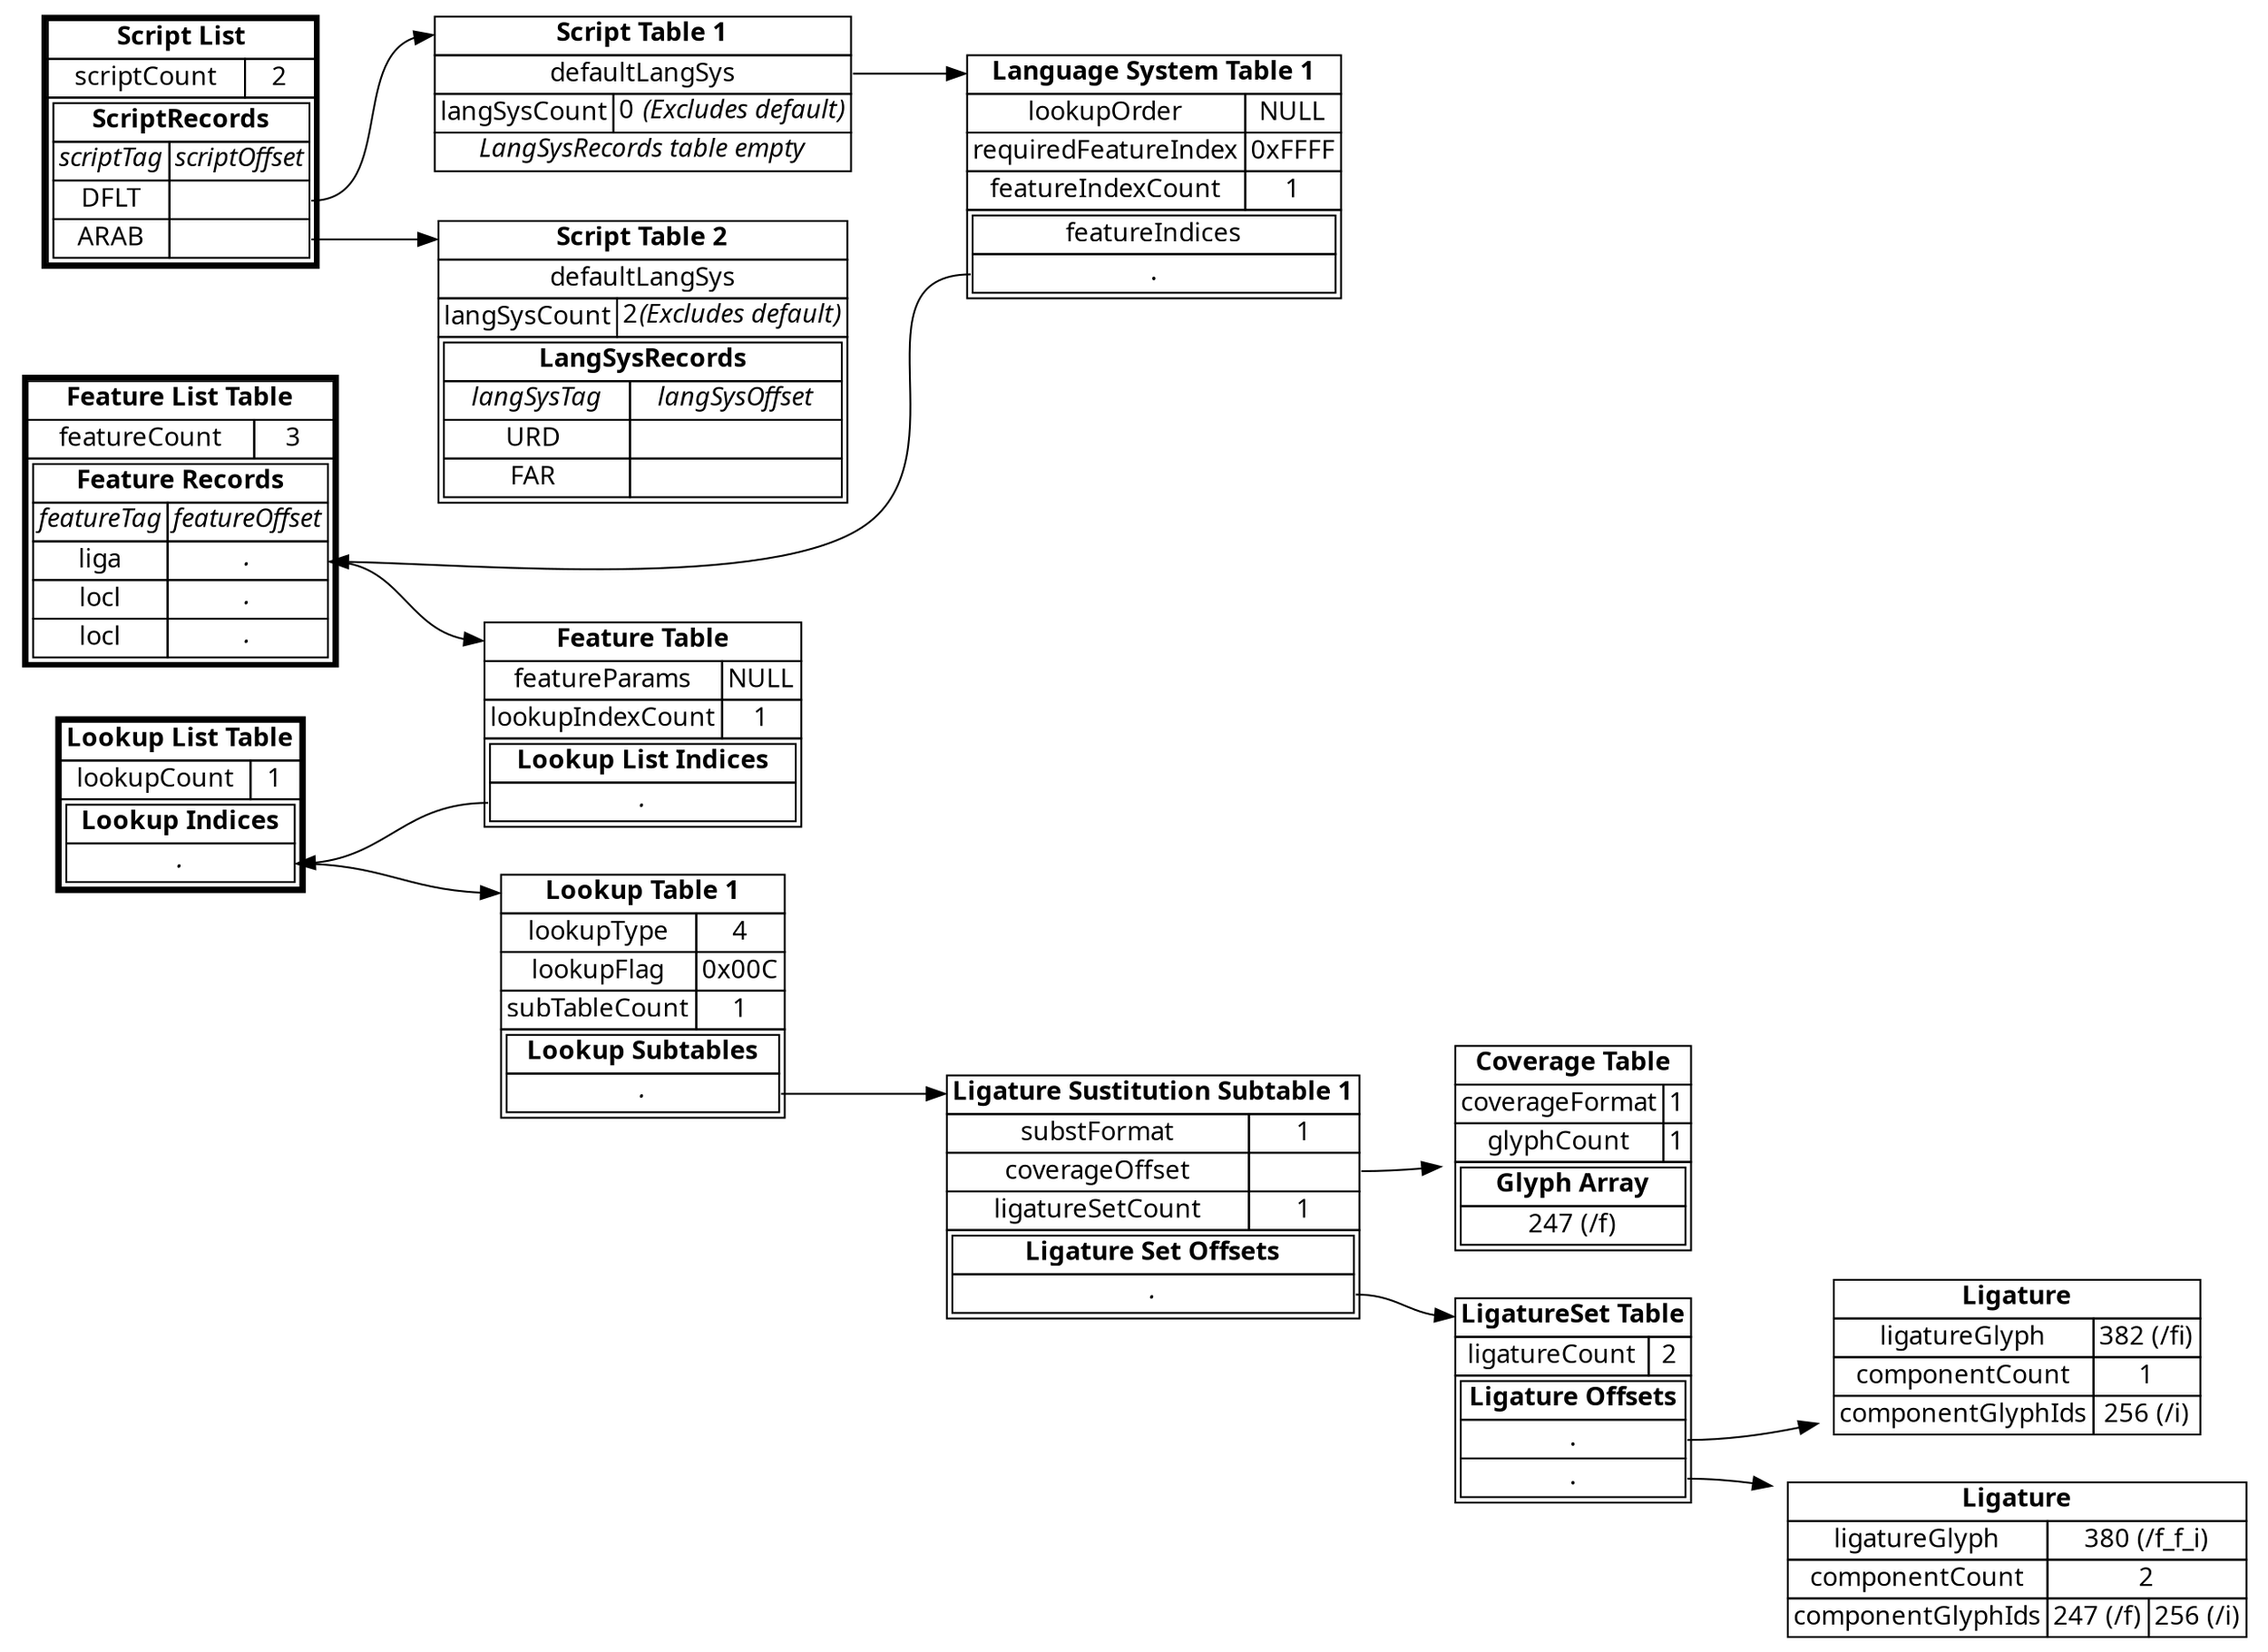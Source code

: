 
digraph structs {
  overlap = false;
splines = true;
rankdir =LR;
   graph [fontname = "Abel"];
 node [fontname = "Abel"];
 edge [fontname = "Abel"];
    node [shape=plaintext];
    script [label=<
<TABLE BORDER="3" CELLBORDER="1" CELLSPACING="0">
  <TR><TD COLSPAN="2"><B>Script List</B></TD></TR>
  <TR><TD>scriptCount</TD><TD>2</TD></TR>
  <TR><TD COLSPAN="2">
    <TABLE BORDER="0" CELLBORDER="1" CELLSPACING="0">
      <TR><TD COLSPAN="2"><B>ScriptRecords</B></TD></TR>
      <TR><TD><I>scriptTag</I></TD><TD><I>scriptOffset</I></TD></TR>
      <TR><TD>DFLT</TD><TD PORT="dflt"></TD></TR>
      <TR><TD>ARAB</TD><TD PORT="arab"></TD></TR>
    </TABLE>
  </TD></TR>
</TABLE>
    >];
    st1 [label=<
<TABLE BORDER="0" CELLBORDER="1" CELLSPACING="0">
  <TR><TD COLSPAN="2" PORT="head"><B>Script Table 1</B></TD></TR>
  <TR><TD COLSPAN="2" PORT="defaultLangSys">defaultLangSys</TD></TR>
  <TR><TD>langSysCount</TD><TD>0 <I>(Excludes default)</I></TD></TR>
  <TR><TD COLSPAN="2"><I>LangSysRecords table empty</I></TD></TR>
</TABLE>
>];


    st2 [label=<
<TABLE BORDER="0" CELLBORDER="1" CELLSPACING="0">

  <TR><TD COLSPAN="2" PORT="head"><B>Script Table 2</B></TD></TR>
  <TR><TD COLSPAN="2" PORT="defaultLangSys2">defaultLangSys</TD></TR>
  <TR><TD>langSysCount</TD><TD>2<I>(Excludes default)</I></TD></TR>
  <TR><TD COLSPAN="2">
    <TABLE BORDER="0" CELLBORDER="1" CELLSPACING="0">
      <TR><TD COLSPAN="2"><B>LangSysRecords</B></TD></TR>
      <tr><TD><I>langSysTag</I></TD><TD><I>langSysOffset</I></TD></tr>
      <tr><TD>URD </TD><TD  PORT="urd"></TD></tr>
      <tr><TD>FAR </TD><TD PORT="far"></TD></tr>
    </TABLE>
  </TD></TR>
</TABLE>
>];

    lst1 [label=<
<TABLE BORDER="0" CELLBORDER="1" CELLSPACING="0">
  <TR><TD COLSPAN="2" PORT="head"><B>Language System Table 1</B></TD></TR>
  <TR><TD>lookupOrder</TD><TD>NULL</TD></TR>
  <TR><TD>requiredFeatureIndex</TD><TD>0xFFFF</TD></TR>
  <TR><TD>featureIndexCount</TD><TD>1</TD></TR>
    <TR><TD COLSPAN="2">
    <TABLE BORDER="0" CELLBORDER="1" CELLSPACING="0">
      <TR><TD>featureIndices</TD></TR>
      <tr><TD PORT="featureList">.</TD></tr>
    </TABLE>
  </TD></TR>
</TABLE>
  >];

/*
  lst2 [label=<
<TABLE BORDER="0" CELLBORDER="1" CELLSPACING="0">
  <TR><TD COLSPAN="2" PORT="head"><B>Language System Table 2</B></TD></TR>
  <TR><TD COLSPAN="2">...</TD></TR>
    <TR><TD COLSPAN="2">
    <TABLE BORDER="0" CELLBORDER="1" CELLSPACING="0">
      <TR><TD>featureIndices</TD></TR>
      <tr><TD PORT="featureList">.</TD></tr>
    </TABLE>
  </TD></TR>
</TABLE>
>];

  lst3 [label=<
<TABLE BORDER="0" CELLBORDER="1" CELLSPACING="0">
  <TR><TD COLSPAN="2" PORT="head"><B>Language System Table 3</B></TD></TR>
  <TR><TD COLSPAN="2">...</TD></TR>
    <TR><TD COLSPAN="2">
    <TABLE BORDER="0" CELLBORDER="1" CELLSPACING="0">
      <TR><TD>featureIndices</TD></TR>
      <tr><TD PORT="featureList">.</TD></tr>
    </TABLE>
  </TD></TR>
</TABLE>
>];
*/

    featureList [label=<
<TABLE BORDER="3" CELLBORDER="1" CELLSPACING="0">
  <TR><TD COLSPAN="2"><B>Feature List Table</B></TD></TR>
  <TR><TD>featureCount</TD><TD>3</TD></TR>
    <TR><TD COLSPAN="2">
    <TABLE BORDER="0" CELLBORDER="1" CELLSPACING="0">
      <TR><TD COLSPAN="2"><B>Feature Records</B></TD></TR>
      <tr><TD><I>featureTag</I></TD><TD><I>featureOffset</I></TD></tr>
      <tr><TD PORT="liga">liga</TD><TD PORT="ligaOff"><I>.</I></TD></tr>
      <tr><TD PORT="locl1">locl</TD><TD><I>.</I></TD></tr>
      <tr><TD PORT="locl2">locl</TD><TD><I>.</I></TD></tr>
    </TABLE>
  </TD></TR>
</TABLE>
>];

  feat1 [label=<
<TABLE BORDER="0" CELLBORDER="1" CELLSPACING="0">
  <TR><TD COLSPAN="2" PORT="head"><B>Feature Table</B></TD></TR>
  <TR><TD>featureParams</TD><TD>NULL</TD></TR>
  <TR><TD>lookupIndexCount</TD><TD>1</TD></TR>
    <TR><TD COLSPAN="2">
    <TABLE BORDER="0" CELLBORDER="1" CELLSPACING="0">
      <TR><TD><B>Lookup List Indices</B></TD></TR>
      <tr><td PORT="index1"><I>.</I></td></tr>
    </TABLE>
  </TD></TR>
</TABLE>
>];

  lookupList [label=<
<TABLE BORDER="3" CELLBORDER="1" CELLSPACING="0">
  <TR><TD COLSPAN="2" PORT="head"><B>Lookup List Table</B></TD></TR>
  <TR><TD>lookupCount</TD><TD>1</TD></TR>
    <TR><TD COLSPAN="2">
    <TABLE BORDER="0" CELLBORDER="1" CELLSPACING="0">
      <TR><TD><B>Lookup Indices</B></TD></TR>
      <tr><td PORT="ll1"><I>.</I></td></tr>
    </TABLE>
  </TD></TR>
</TABLE>
>];


  lookup1 [label=<
<TABLE BORDER="0" CELLBORDER="1" CELLSPACING="0">
  <TR><TD COLSPAN="2" PORT="head"><B>Lookup Table 1</B></TD></TR>
  <TR><TD>lookupType</TD><TD>4</TD></TR>
  <TR><TD>lookupFlag</TD><TD>0x00C</TD></TR>
  <TR><TD>subTableCount</TD><TD>1</TD></TR>
    <TR><TD COLSPAN="2">
    <TABLE BORDER="0" CELLBORDER="1" CELLSPACING="0">
      <TR><TD><B>Lookup Subtables</B></TD></TR>
      <tr><td PORT="ll1s"><I>.</I></td></tr>
    </TABLE>
  </TD></TR>
</TABLE>
>];

lig1 [label=<
<TABLE BORDER="0" CELLBORDER="1" CELLSPACING="0">
  <TR><TD COLSPAN="2" PORT="head"><B>Ligature Sustitution Subtable 1</B></TD></TR>
  <TR><TD>substFormat</TD><TD>1</TD></TR>
  <TR><TD>coverageOffset</TD><TD PORT="coverage"></TD></TR>
  <TR><TD>ligatureSetCount</TD><TD>1</TD></TR>
    <TR><TD COLSPAN="2">
    <TABLE BORDER="0" CELLBORDER="1" CELLSPACING="0">
      <TR><TD><B>Ligature Set Offsets</B></TD></TR>
      <tr><td PORT="ligsetoff1"><I>.</I></td></tr>
    </TABLE>
  </TD></TR>
</TABLE>
>];

coverage [label=<
<TABLE BORDER="0" CELLBORDER="1" CELLSPACING="0">
  <TR><TD COLSPAN="2" PORT="head"><B>Coverage Table</B></TD></TR>
  <TR><TD>coverageFormat</TD><TD>1</TD></TR>
  <TR><TD>glyphCount</TD><TD>1</TD></TR>
    <TR><TD COLSPAN="2">
    <TABLE BORDER="0" CELLBORDER="1" CELLSPACING="0">
      <TR><TD><B>Glyph Array</B></TD></TR>
      <tr><td>247 (/f)</td></tr>
    </TABLE>
  </TD></TR>
</TABLE>
>]

ligatureset [label=<
<TABLE BORDER="0" CELLBORDER="1" CELLSPACING="0">
  <TR><TD COLSPAN="2" PORT="head"><B>LigatureSet Table</B></TD></TR>
  <TR><TD>ligatureCount</TD><TD>2</TD></TR>
    <TR><TD COLSPAN="2">
    <TABLE BORDER="0" CELLBORDER="1" CELLSPACING="0">
      <TR><TD><B>Ligature Offsets</B></TD></TR>
      <tr><td PORT="fiLigature">.</td></tr>
      <tr><td PORT="ffiLigature">.</td></tr>
    </TABLE>
  </TD></TR>
</TABLE>
>];

fiLigature [label=<
<TABLE BORDER="0" CELLBORDER="1" CELLSPACING="0">
  <TR><TD COLSPAN="2" PORT="head"><B>Ligature</B></TD></TR>
  <TR><TD>ligatureGlyph</TD><TD>382 (/fi)</TD></TR>
  <TR><TD>componentCount</TD><TD>1</TD></TR>
  <TR><TD>componentGlyphIds</TD><TD>256 (/i)</TD></TR>
</TABLE>
>];

ffiLigature [label=<
<TABLE BORDER="0" CELLBORDER="1" CELLSPACING="0">
  <TR><TD COLSPAN="3" PORT="head"><B>Ligature</B></TD></TR>
  <TR><TD>ligatureGlyph</TD><TD COLSPAN="2">380 (/f_f_i)</TD></TR>
  <TR><TD>componentCount</TD><TD COLSPAN="2">2</TD></TR>
  <TR><TD>componentGlyphIds</TD><td>247 (/f)</td><TD>256 (/i)</TD></TR>
</TABLE>
>];

  // scriptTablesHeader [label =< <B>Script Tables</B> >];
  // languageSystemTablesHeader [label =< <B>Language System Tables</B> >];
    { rank = same; st1 -> st2 [style = invis];}
    // { rank = same; languageSystemTablesHeader -> lst1 -> lst2 -> lst3 [style = invis];}
    // { rank = same; languageSystemTablesHeader -> lst1 [style = invis];}
    // { rank = same; lig1 -> coverage [style = invis];}
    { rank = same; featureList -> lookupList [style = invis];}
    { rank = same; script -> featureList [style = invis];}

    st1:defaultLangSys -> lst1:head[ weight = 5 ];
    script:dflt -> st1:head[ weight = 1 ];
    script:arab -> st2:head[ weight = 1 ];
    // st2:urd -> lst2:head;
    // st2:far -> lst3:head;

    lst1:featureList -> featureList:ligaOff;
    featureList:ligaOff -> feat1:head;
    // lst2:featureList -> featureList:locl1;
    // lst3:featureList -> featureList:locl2;
    feat1:index1 -> lookupList:ll1;
    lookupList:ll1 -> lookup1:head;
    lookup1:ll1s -> lig1:head;
    lig1:coverage -> coverage;
    lig1:ligsetoff1 -> ligatureset:head;
    ligatureset:fiLigature -> fiLigature;
    ligatureset:ffiLigature -> ffiLigature;
}